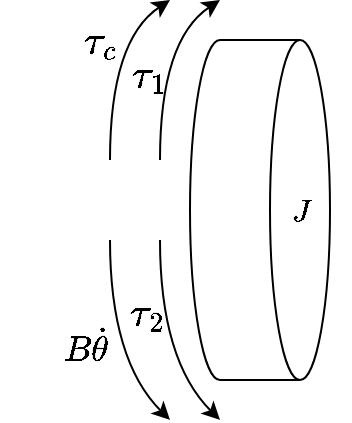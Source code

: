 <mxfile version="15.8.4" type="device"><diagram name="Page-1" id="16e2658f-23c8-b752-8be9-c03fbebb8bbe"><mxGraphModel dx="813" dy="403" grid="1" gridSize="10" guides="1" tooltips="1" connect="1" arrows="1" fold="1" page="1" pageScale="1" pageWidth="1100" pageHeight="850" background="none" math="1" shadow="0"><root><mxCell id="0"/><mxCell id="1" parent="0"/><mxCell id="HyjFn9DJJlMsvn-_On0_-2" value="" style="shape=cylinder3;whiteSpace=wrap;html=1;boundedLbl=1;backgroundOutline=1;size=15;rotation=90;" parent="1" vertex="1"><mxGeometry x="165" y="130" width="170" height="70" as="geometry"/></mxCell><mxCell id="HyjFn9DJJlMsvn-_On0_-7" value="$$J$$" style="text;html=1;align=center;verticalAlign=middle;resizable=0;points=[];autosize=1;strokeColor=none;fillColor=none;fontFamily=Times New Roman;fontStyle=2;fontSize=15;" parent="1" vertex="1"><mxGeometry x="245" y="155" width="50" height="20" as="geometry"/></mxCell><mxCell id="HyjFn9DJJlMsvn-_On0_-8" value="" style="curved=1;endArrow=classic;html=1;rounded=0;fontFamily=Times New Roman;fontSize=15;" parent="1" edge="1"><mxGeometry width="50" height="50" relative="1" as="geometry"><mxPoint x="200" y="140" as="sourcePoint"/><mxPoint x="230" y="60" as="targetPoint"/><Array as="points"><mxPoint x="200" y="80"/></Array></mxGeometry></mxCell><mxCell id="HyjFn9DJJlMsvn-_On0_-9" value="" style="curved=1;endArrow=classic;html=1;rounded=0;fontFamily=Times New Roman;fontSize=15;" parent="1" edge="1"><mxGeometry width="50" height="50" relative="1" as="geometry"><mxPoint x="200" y="180" as="sourcePoint"/><mxPoint x="230" y="270" as="targetPoint"/><Array as="points"><mxPoint x="200" y="240"/></Array></mxGeometry></mxCell><mxCell id="HyjFn9DJJlMsvn-_On0_-10" value="" style="curved=1;endArrow=classic;html=1;rounded=0;fontFamily=Times New Roman;fontSize=15;" parent="1" edge="1"><mxGeometry width="50" height="50" relative="1" as="geometry"><mxPoint x="175" y="180" as="sourcePoint"/><mxPoint x="205" y="270" as="targetPoint"/><Array as="points"><mxPoint x="175" y="240"/></Array></mxGeometry></mxCell><mxCell id="HyjFn9DJJlMsvn-_On0_-11" value="&lt;span style=&quot;font-family: &amp;#34;helvetica&amp;#34; ; font-size: 17px ; font-style: normal ; text-align: left&quot;&gt;$$\tau_1$$&lt;/span&gt;" style="text;html=1;align=center;verticalAlign=middle;resizable=0;points=[];autosize=1;strokeColor=none;fillColor=none;fontFamily=Times New Roman;fontStyle=2;fontSize=15;" parent="1" vertex="1"><mxGeometry x="144" y="88" width="100" height="20" as="geometry"/></mxCell><mxCell id="CLhisvRJYGaWOoYbB864-1" value="" style="curved=1;endArrow=classic;html=1;rounded=0;fontFamily=Times New Roman;fontSize=15;" edge="1" parent="1"><mxGeometry width="50" height="50" relative="1" as="geometry"><mxPoint x="175" y="140" as="sourcePoint"/><mxPoint x="205" y="60" as="targetPoint"/><Array as="points"><mxPoint x="175" y="80"/></Array></mxGeometry></mxCell><mxCell id="CLhisvRJYGaWOoYbB864-5" value="&lt;span style=&quot;font-family: &amp;#34;helvetica&amp;#34; ; font-size: 17px ; font-style: normal ; text-align: left&quot;&gt;$$\tau_c$$&lt;/span&gt;" style="text;html=1;align=center;verticalAlign=middle;resizable=0;points=[];autosize=1;strokeColor=none;fillColor=none;fontFamily=Times New Roman;fontStyle=2;fontSize=15;" vertex="1" parent="1"><mxGeometry x="120" y="71" width="100" height="20" as="geometry"/></mxCell><mxCell id="CLhisvRJYGaWOoYbB864-6" value="&lt;span style=&quot;color: rgb(0, 0, 0); font-family: helvetica; font-size: 15px; font-style: normal; font-weight: 400; letter-spacing: normal; text-align: left; text-indent: 0px; text-transform: none; word-spacing: 0px; background-color: rgb(248, 249, 250); display: inline; float: none;&quot;&gt;$$B\dot\theta$$&lt;/span&gt;" style="text;whiteSpace=wrap;html=1;fontSize=15;" vertex="1" parent="1"><mxGeometry x="150" y="200" width="30" height="50" as="geometry"/></mxCell><mxCell id="CLhisvRJYGaWOoYbB864-7" value="&lt;span style=&quot;font-family: &amp;#34;helvetica&amp;#34; ; font-size: 17px ; font-style: normal ; text-align: left&quot;&gt;$$\tau_2$$&lt;/span&gt;" style="text;html=1;align=center;verticalAlign=middle;resizable=0;points=[];autosize=1;strokeColor=none;fillColor=none;fontFamily=Times New Roman;fontStyle=2;fontSize=15;" vertex="1" parent="1"><mxGeometry x="143" y="207" width="100" height="20" as="geometry"/></mxCell></root></mxGraphModel></diagram></mxfile>